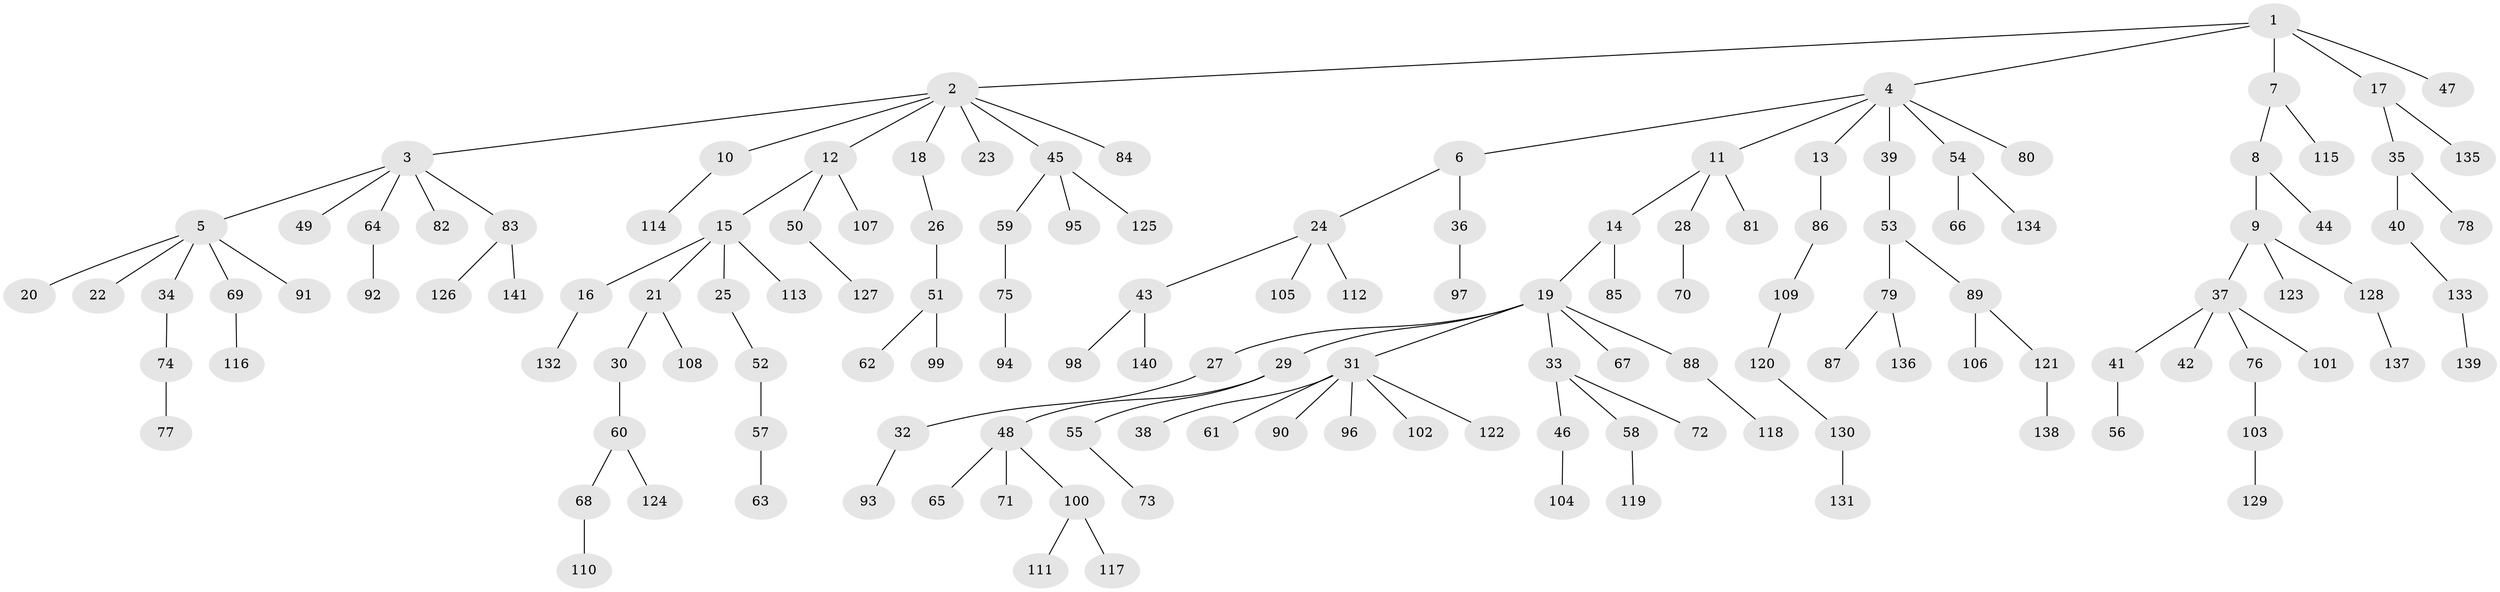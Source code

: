 // Generated by graph-tools (version 1.1) at 2025/26/03/09/25 03:26:30]
// undirected, 141 vertices, 140 edges
graph export_dot {
graph [start="1"]
  node [color=gray90,style=filled];
  1;
  2;
  3;
  4;
  5;
  6;
  7;
  8;
  9;
  10;
  11;
  12;
  13;
  14;
  15;
  16;
  17;
  18;
  19;
  20;
  21;
  22;
  23;
  24;
  25;
  26;
  27;
  28;
  29;
  30;
  31;
  32;
  33;
  34;
  35;
  36;
  37;
  38;
  39;
  40;
  41;
  42;
  43;
  44;
  45;
  46;
  47;
  48;
  49;
  50;
  51;
  52;
  53;
  54;
  55;
  56;
  57;
  58;
  59;
  60;
  61;
  62;
  63;
  64;
  65;
  66;
  67;
  68;
  69;
  70;
  71;
  72;
  73;
  74;
  75;
  76;
  77;
  78;
  79;
  80;
  81;
  82;
  83;
  84;
  85;
  86;
  87;
  88;
  89;
  90;
  91;
  92;
  93;
  94;
  95;
  96;
  97;
  98;
  99;
  100;
  101;
  102;
  103;
  104;
  105;
  106;
  107;
  108;
  109;
  110;
  111;
  112;
  113;
  114;
  115;
  116;
  117;
  118;
  119;
  120;
  121;
  122;
  123;
  124;
  125;
  126;
  127;
  128;
  129;
  130;
  131;
  132;
  133;
  134;
  135;
  136;
  137;
  138;
  139;
  140;
  141;
  1 -- 2;
  1 -- 4;
  1 -- 7;
  1 -- 17;
  1 -- 47;
  2 -- 3;
  2 -- 10;
  2 -- 12;
  2 -- 18;
  2 -- 23;
  2 -- 45;
  2 -- 84;
  3 -- 5;
  3 -- 49;
  3 -- 64;
  3 -- 82;
  3 -- 83;
  4 -- 6;
  4 -- 11;
  4 -- 13;
  4 -- 39;
  4 -- 54;
  4 -- 80;
  5 -- 20;
  5 -- 22;
  5 -- 34;
  5 -- 69;
  5 -- 91;
  6 -- 24;
  6 -- 36;
  7 -- 8;
  7 -- 115;
  8 -- 9;
  8 -- 44;
  9 -- 37;
  9 -- 123;
  9 -- 128;
  10 -- 114;
  11 -- 14;
  11 -- 28;
  11 -- 81;
  12 -- 15;
  12 -- 50;
  12 -- 107;
  13 -- 86;
  14 -- 19;
  14 -- 85;
  15 -- 16;
  15 -- 21;
  15 -- 25;
  15 -- 113;
  16 -- 132;
  17 -- 35;
  17 -- 135;
  18 -- 26;
  19 -- 27;
  19 -- 29;
  19 -- 31;
  19 -- 33;
  19 -- 67;
  19 -- 88;
  21 -- 30;
  21 -- 108;
  24 -- 43;
  24 -- 105;
  24 -- 112;
  25 -- 52;
  26 -- 51;
  27 -- 32;
  28 -- 70;
  29 -- 48;
  29 -- 55;
  30 -- 60;
  31 -- 38;
  31 -- 61;
  31 -- 90;
  31 -- 96;
  31 -- 102;
  31 -- 122;
  32 -- 93;
  33 -- 46;
  33 -- 58;
  33 -- 72;
  34 -- 74;
  35 -- 40;
  35 -- 78;
  36 -- 97;
  37 -- 41;
  37 -- 42;
  37 -- 76;
  37 -- 101;
  39 -- 53;
  40 -- 133;
  41 -- 56;
  43 -- 98;
  43 -- 140;
  45 -- 59;
  45 -- 95;
  45 -- 125;
  46 -- 104;
  48 -- 65;
  48 -- 71;
  48 -- 100;
  50 -- 127;
  51 -- 62;
  51 -- 99;
  52 -- 57;
  53 -- 79;
  53 -- 89;
  54 -- 66;
  54 -- 134;
  55 -- 73;
  57 -- 63;
  58 -- 119;
  59 -- 75;
  60 -- 68;
  60 -- 124;
  64 -- 92;
  68 -- 110;
  69 -- 116;
  74 -- 77;
  75 -- 94;
  76 -- 103;
  79 -- 87;
  79 -- 136;
  83 -- 126;
  83 -- 141;
  86 -- 109;
  88 -- 118;
  89 -- 106;
  89 -- 121;
  100 -- 111;
  100 -- 117;
  103 -- 129;
  109 -- 120;
  120 -- 130;
  121 -- 138;
  128 -- 137;
  130 -- 131;
  133 -- 139;
}
